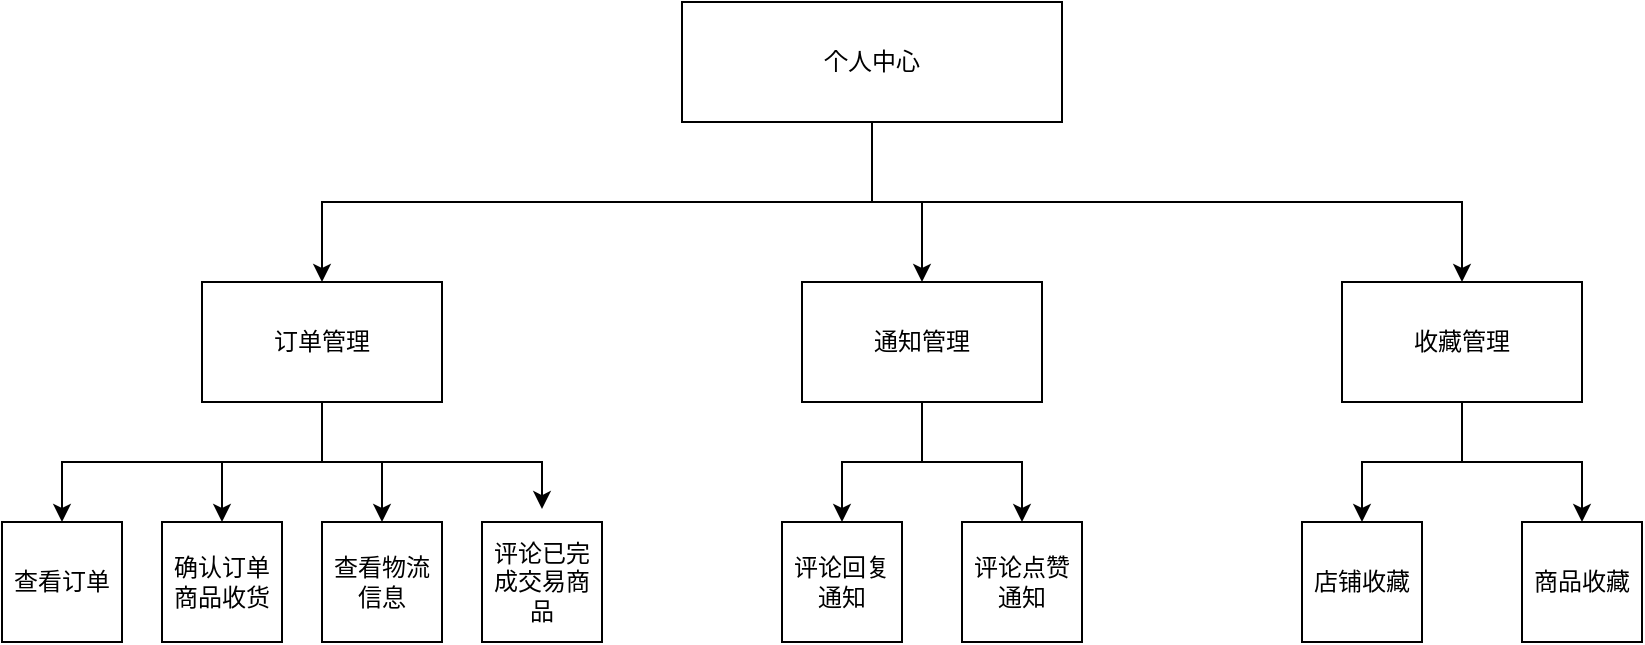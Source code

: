 <mxfile version="17.4.0" type="github">
  <diagram id="mimrpsYutar8qjX5_tbt" name="Page-1">
    <mxGraphModel dx="1829" dy="682" grid="1" gridSize="10" guides="1" tooltips="1" connect="1" arrows="1" fold="1" page="1" pageScale="1" pageWidth="827" pageHeight="1169" math="0" shadow="0">
      <root>
        <mxCell id="0" />
        <mxCell id="1" parent="0" />
        <mxCell id="Bov5_DBXv647sMZZD7ae-15" style="edgeStyle=orthogonalEdgeStyle;rounded=0;orthogonalLoop=1;jettySize=auto;html=1;exitX=0.5;exitY=1;exitDx=0;exitDy=0;entryX=0.5;entryY=0;entryDx=0;entryDy=0;" edge="1" parent="1" source="Bov5_DBXv647sMZZD7ae-1" target="Bov5_DBXv647sMZZD7ae-3">
          <mxGeometry relative="1" as="geometry" />
        </mxCell>
        <mxCell id="Bov5_DBXv647sMZZD7ae-16" style="edgeStyle=orthogonalEdgeStyle;rounded=0;orthogonalLoop=1;jettySize=auto;html=1;exitX=0.5;exitY=1;exitDx=0;exitDy=0;" edge="1" parent="1" source="Bov5_DBXv647sMZZD7ae-1" target="Bov5_DBXv647sMZZD7ae-4">
          <mxGeometry relative="1" as="geometry" />
        </mxCell>
        <mxCell id="Bov5_DBXv647sMZZD7ae-17" style="edgeStyle=orthogonalEdgeStyle;rounded=0;orthogonalLoop=1;jettySize=auto;html=1;exitX=0.5;exitY=1;exitDx=0;exitDy=0;" edge="1" parent="1" source="Bov5_DBXv647sMZZD7ae-1" target="Bov5_DBXv647sMZZD7ae-9">
          <mxGeometry relative="1" as="geometry" />
        </mxCell>
        <mxCell id="Bov5_DBXv647sMZZD7ae-1" value="个人中心" style="rounded=0;whiteSpace=wrap;html=1;" vertex="1" parent="1">
          <mxGeometry x="210" y="40" width="190" height="60" as="geometry" />
        </mxCell>
        <mxCell id="Bov5_DBXv647sMZZD7ae-18" style="edgeStyle=orthogonalEdgeStyle;rounded=0;orthogonalLoop=1;jettySize=auto;html=1;exitX=0.5;exitY=1;exitDx=0;exitDy=0;entryX=0.5;entryY=0;entryDx=0;entryDy=0;" edge="1" parent="1" source="Bov5_DBXv647sMZZD7ae-3" target="Bov5_DBXv647sMZZD7ae-7">
          <mxGeometry relative="1" as="geometry" />
        </mxCell>
        <mxCell id="Bov5_DBXv647sMZZD7ae-20" style="edgeStyle=orthogonalEdgeStyle;rounded=0;orthogonalLoop=1;jettySize=auto;html=1;exitX=0.5;exitY=1;exitDx=0;exitDy=0;" edge="1" parent="1" source="Bov5_DBXv647sMZZD7ae-3" target="Bov5_DBXv647sMZZD7ae-6">
          <mxGeometry relative="1" as="geometry" />
        </mxCell>
        <mxCell id="Bov5_DBXv647sMZZD7ae-21" style="edgeStyle=orthogonalEdgeStyle;rounded=0;orthogonalLoop=1;jettySize=auto;html=1;exitX=0.5;exitY=1;exitDx=0;exitDy=0;entryX=0.5;entryY=0;entryDx=0;entryDy=0;" edge="1" parent="1" source="Bov5_DBXv647sMZZD7ae-3" target="Bov5_DBXv647sMZZD7ae-11">
          <mxGeometry relative="1" as="geometry" />
        </mxCell>
        <mxCell id="Bov5_DBXv647sMZZD7ae-22" style="edgeStyle=orthogonalEdgeStyle;rounded=0;orthogonalLoop=1;jettySize=auto;html=1;exitX=0.5;exitY=1;exitDx=0;exitDy=0;entryX=0.5;entryY=-0.108;entryDx=0;entryDy=0;entryPerimeter=0;" edge="1" parent="1" source="Bov5_DBXv647sMZZD7ae-3" target="Bov5_DBXv647sMZZD7ae-12">
          <mxGeometry relative="1" as="geometry" />
        </mxCell>
        <mxCell id="Bov5_DBXv647sMZZD7ae-3" value="订单管理" style="rounded=0;whiteSpace=wrap;html=1;" vertex="1" parent="1">
          <mxGeometry x="-30" y="180" width="120" height="60" as="geometry" />
        </mxCell>
        <mxCell id="Bov5_DBXv647sMZZD7ae-23" style="edgeStyle=orthogonalEdgeStyle;rounded=0;orthogonalLoop=1;jettySize=auto;html=1;exitX=0.5;exitY=1;exitDx=0;exitDy=0;entryX=0.5;entryY=0;entryDx=0;entryDy=0;" edge="1" parent="1" source="Bov5_DBXv647sMZZD7ae-4" target="Bov5_DBXv647sMZZD7ae-5">
          <mxGeometry relative="1" as="geometry" />
        </mxCell>
        <mxCell id="Bov5_DBXv647sMZZD7ae-24" style="edgeStyle=orthogonalEdgeStyle;rounded=0;orthogonalLoop=1;jettySize=auto;html=1;exitX=0.5;exitY=1;exitDx=0;exitDy=0;entryX=0.5;entryY=0;entryDx=0;entryDy=0;" edge="1" parent="1" source="Bov5_DBXv647sMZZD7ae-4" target="Bov5_DBXv647sMZZD7ae-8">
          <mxGeometry relative="1" as="geometry" />
        </mxCell>
        <mxCell id="Bov5_DBXv647sMZZD7ae-4" value="通知管理" style="rounded=0;whiteSpace=wrap;html=1;" vertex="1" parent="1">
          <mxGeometry x="270" y="180" width="120" height="60" as="geometry" />
        </mxCell>
        <mxCell id="Bov5_DBXv647sMZZD7ae-5" value="评论回复通知" style="rounded=0;whiteSpace=wrap;html=1;" vertex="1" parent="1">
          <mxGeometry x="260" y="300" width="60" height="60" as="geometry" />
        </mxCell>
        <mxCell id="Bov5_DBXv647sMZZD7ae-6" value="确认订单商品收货" style="rounded=0;whiteSpace=wrap;html=1;" vertex="1" parent="1">
          <mxGeometry x="-50" y="300" width="60" height="60" as="geometry" />
        </mxCell>
        <mxCell id="Bov5_DBXv647sMZZD7ae-7" value="查看订单" style="rounded=0;whiteSpace=wrap;html=1;" vertex="1" parent="1">
          <mxGeometry x="-130" y="300" width="60" height="60" as="geometry" />
        </mxCell>
        <mxCell id="Bov5_DBXv647sMZZD7ae-8" value="评论点赞通知" style="rounded=0;whiteSpace=wrap;html=1;" vertex="1" parent="1">
          <mxGeometry x="350" y="300" width="60" height="60" as="geometry" />
        </mxCell>
        <mxCell id="Bov5_DBXv647sMZZD7ae-25" style="edgeStyle=orthogonalEdgeStyle;rounded=0;orthogonalLoop=1;jettySize=auto;html=1;exitX=0.5;exitY=1;exitDx=0;exitDy=0;" edge="1" parent="1" source="Bov5_DBXv647sMZZD7ae-9" target="Bov5_DBXv647sMZZD7ae-13">
          <mxGeometry relative="1" as="geometry" />
        </mxCell>
        <mxCell id="Bov5_DBXv647sMZZD7ae-26" style="edgeStyle=orthogonalEdgeStyle;rounded=0;orthogonalLoop=1;jettySize=auto;html=1;exitX=0.5;exitY=1;exitDx=0;exitDy=0;entryX=0.5;entryY=0;entryDx=0;entryDy=0;" edge="1" parent="1" source="Bov5_DBXv647sMZZD7ae-9" target="Bov5_DBXv647sMZZD7ae-14">
          <mxGeometry relative="1" as="geometry" />
        </mxCell>
        <mxCell id="Bov5_DBXv647sMZZD7ae-9" value="收藏管理" style="rounded=0;whiteSpace=wrap;html=1;" vertex="1" parent="1">
          <mxGeometry x="540" y="180" width="120" height="60" as="geometry" />
        </mxCell>
        <mxCell id="Bov5_DBXv647sMZZD7ae-11" value="查看物流信息" style="rounded=0;whiteSpace=wrap;html=1;" vertex="1" parent="1">
          <mxGeometry x="30" y="300" width="60" height="60" as="geometry" />
        </mxCell>
        <mxCell id="Bov5_DBXv647sMZZD7ae-12" value="评论已完成交易商品" style="rounded=0;whiteSpace=wrap;html=1;" vertex="1" parent="1">
          <mxGeometry x="110" y="300" width="60" height="60" as="geometry" />
        </mxCell>
        <mxCell id="Bov5_DBXv647sMZZD7ae-13" value="店铺收藏" style="rounded=0;whiteSpace=wrap;html=1;" vertex="1" parent="1">
          <mxGeometry x="520" y="300" width="60" height="60" as="geometry" />
        </mxCell>
        <mxCell id="Bov5_DBXv647sMZZD7ae-14" value="商品收藏" style="rounded=0;whiteSpace=wrap;html=1;" vertex="1" parent="1">
          <mxGeometry x="630" y="300" width="60" height="60" as="geometry" />
        </mxCell>
      </root>
    </mxGraphModel>
  </diagram>
</mxfile>
